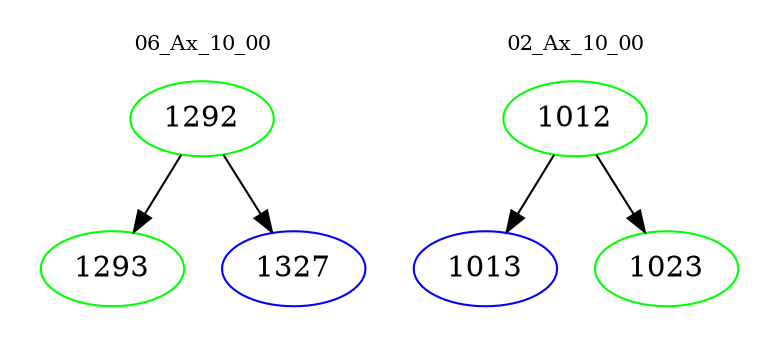 digraph{
subgraph cluster_0 {
color = white
label = "06_Ax_10_00";
fontsize=10;
T0_1292 [label="1292", color="green"]
T0_1292 -> T0_1293 [color="black"]
T0_1293 [label="1293", color="green"]
T0_1292 -> T0_1327 [color="black"]
T0_1327 [label="1327", color="blue"]
}
subgraph cluster_1 {
color = white
label = "02_Ax_10_00";
fontsize=10;
T1_1012 [label="1012", color="green"]
T1_1012 -> T1_1013 [color="black"]
T1_1013 [label="1013", color="blue"]
T1_1012 -> T1_1023 [color="black"]
T1_1023 [label="1023", color="green"]
}
}
